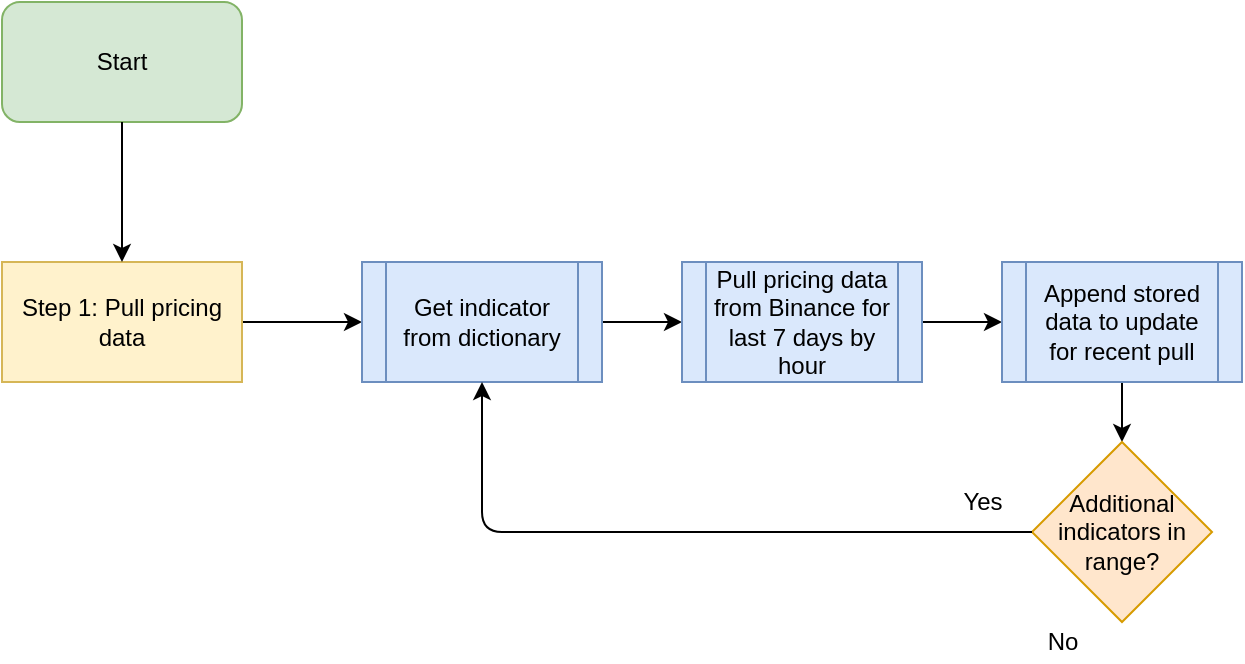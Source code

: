 <mxfile version="15.0.3" type="github">
  <diagram id="C5RBs43oDa-KdzZeNtuy" name="Page-1">
    <mxGraphModel dx="946" dy="504" grid="1" gridSize="10" guides="1" tooltips="1" connect="1" arrows="1" fold="1" page="1" pageScale="1" pageWidth="827" pageHeight="1169" math="0" shadow="0">
      <root>
        <mxCell id="WIyWlLk6GJQsqaUBKTNV-0" />
        <mxCell id="WIyWlLk6GJQsqaUBKTNV-1" parent="WIyWlLk6GJQsqaUBKTNV-0" />
        <mxCell id="PjvjBXBhFhSBB_QO1Y_4-0" value="Start" style="rounded=1;whiteSpace=wrap;html=1;fillColor=#d5e8d4;strokeColor=#82b366;" vertex="1" parent="WIyWlLk6GJQsqaUBKTNV-1">
          <mxGeometry x="40" y="70" width="120" height="60" as="geometry" />
        </mxCell>
        <mxCell id="PjvjBXBhFhSBB_QO1Y_4-6" value="" style="edgeStyle=orthogonalEdgeStyle;rounded=0;orthogonalLoop=1;jettySize=auto;html=1;" edge="1" parent="WIyWlLk6GJQsqaUBKTNV-1" source="PjvjBXBhFhSBB_QO1Y_4-1" target="PjvjBXBhFhSBB_QO1Y_4-5">
          <mxGeometry relative="1" as="geometry" />
        </mxCell>
        <mxCell id="PjvjBXBhFhSBB_QO1Y_4-1" value="Step 1: Pull pricing data" style="rounded=0;whiteSpace=wrap;html=1;fillColor=#fff2cc;strokeColor=#d6b656;" vertex="1" parent="WIyWlLk6GJQsqaUBKTNV-1">
          <mxGeometry x="40" y="200" width="120" height="60" as="geometry" />
        </mxCell>
        <mxCell id="PjvjBXBhFhSBB_QO1Y_4-2" value="" style="endArrow=classic;html=1;exitX=0.5;exitY=1;exitDx=0;exitDy=0;entryX=0.5;entryY=0;entryDx=0;entryDy=0;" edge="1" parent="WIyWlLk6GJQsqaUBKTNV-1" source="PjvjBXBhFhSBB_QO1Y_4-0" target="PjvjBXBhFhSBB_QO1Y_4-1">
          <mxGeometry width="50" height="50" relative="1" as="geometry">
            <mxPoint x="370" y="310" as="sourcePoint" />
            <mxPoint x="420" y="260" as="targetPoint" />
          </mxGeometry>
        </mxCell>
        <mxCell id="PjvjBXBhFhSBB_QO1Y_4-8" value="" style="edgeStyle=orthogonalEdgeStyle;rounded=0;orthogonalLoop=1;jettySize=auto;html=1;" edge="1" parent="WIyWlLk6GJQsqaUBKTNV-1" source="PjvjBXBhFhSBB_QO1Y_4-5" target="PjvjBXBhFhSBB_QO1Y_4-7">
          <mxGeometry relative="1" as="geometry" />
        </mxCell>
        <mxCell id="PjvjBXBhFhSBB_QO1Y_4-5" value="Get indicator from dictionary" style="shape=process;whiteSpace=wrap;html=1;backgroundOutline=1;rounded=0;strokeColor=#6c8ebf;fillColor=#dae8fc;" vertex="1" parent="WIyWlLk6GJQsqaUBKTNV-1">
          <mxGeometry x="220" y="200" width="120" height="60" as="geometry" />
        </mxCell>
        <mxCell id="PjvjBXBhFhSBB_QO1Y_4-10" value="" style="edgeStyle=orthogonalEdgeStyle;rounded=0;orthogonalLoop=1;jettySize=auto;html=1;" edge="1" parent="WIyWlLk6GJQsqaUBKTNV-1" source="PjvjBXBhFhSBB_QO1Y_4-7" target="PjvjBXBhFhSBB_QO1Y_4-9">
          <mxGeometry relative="1" as="geometry" />
        </mxCell>
        <mxCell id="PjvjBXBhFhSBB_QO1Y_4-7" value="Pull pricing data from Binance for last 7 days by hour" style="shape=process;whiteSpace=wrap;html=1;backgroundOutline=1;rounded=0;strokeColor=#6c8ebf;fillColor=#dae8fc;" vertex="1" parent="WIyWlLk6GJQsqaUBKTNV-1">
          <mxGeometry x="380" y="200" width="120" height="60" as="geometry" />
        </mxCell>
        <mxCell id="PjvjBXBhFhSBB_QO1Y_4-12" value="" style="edgeStyle=orthogonalEdgeStyle;rounded=0;orthogonalLoop=1;jettySize=auto;html=1;" edge="1" parent="WIyWlLk6GJQsqaUBKTNV-1" source="PjvjBXBhFhSBB_QO1Y_4-9" target="PjvjBXBhFhSBB_QO1Y_4-11">
          <mxGeometry relative="1" as="geometry" />
        </mxCell>
        <mxCell id="PjvjBXBhFhSBB_QO1Y_4-9" value="Append stored data to update for recent pull" style="shape=process;whiteSpace=wrap;html=1;backgroundOutline=1;rounded=0;strokeColor=#6c8ebf;fillColor=#dae8fc;" vertex="1" parent="WIyWlLk6GJQsqaUBKTNV-1">
          <mxGeometry x="540" y="200" width="120" height="60" as="geometry" />
        </mxCell>
        <mxCell id="PjvjBXBhFhSBB_QO1Y_4-11" value="Additional indicators in range?" style="rhombus;whiteSpace=wrap;html=1;rounded=0;strokeColor=#d79b00;fillColor=#ffe6cc;" vertex="1" parent="WIyWlLk6GJQsqaUBKTNV-1">
          <mxGeometry x="555" y="290" width="90" height="90" as="geometry" />
        </mxCell>
        <mxCell id="PjvjBXBhFhSBB_QO1Y_4-13" value="" style="endArrow=classic;html=1;exitX=0;exitY=0.5;exitDx=0;exitDy=0;" edge="1" parent="WIyWlLk6GJQsqaUBKTNV-1" source="PjvjBXBhFhSBB_QO1Y_4-11">
          <mxGeometry width="50" height="50" relative="1" as="geometry">
            <mxPoint x="370" y="280" as="sourcePoint" />
            <mxPoint x="280" y="260" as="targetPoint" />
            <Array as="points">
              <mxPoint x="280" y="335" />
            </Array>
          </mxGeometry>
        </mxCell>
        <mxCell id="PjvjBXBhFhSBB_QO1Y_4-15" value="Yes" style="text;html=1;align=center;verticalAlign=middle;resizable=0;points=[];autosize=1;strokeColor=none;" vertex="1" parent="WIyWlLk6GJQsqaUBKTNV-1">
          <mxGeometry x="510" y="310" width="40" height="20" as="geometry" />
        </mxCell>
        <mxCell id="PjvjBXBhFhSBB_QO1Y_4-16" value="No" style="text;html=1;align=center;verticalAlign=middle;resizable=0;points=[];autosize=1;strokeColor=none;" vertex="1" parent="WIyWlLk6GJQsqaUBKTNV-1">
          <mxGeometry x="555" y="380" width="30" height="20" as="geometry" />
        </mxCell>
      </root>
    </mxGraphModel>
  </diagram>
</mxfile>
